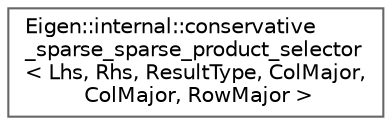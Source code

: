 digraph "Graphical Class Hierarchy"
{
 // LATEX_PDF_SIZE
  bgcolor="transparent";
  edge [fontname=Helvetica,fontsize=10,labelfontname=Helvetica,labelfontsize=10];
  node [fontname=Helvetica,fontsize=10,shape=box,height=0.2,width=0.4];
  rankdir="LR";
  Node0 [id="Node000000",label="Eigen::internal::conservative\l_sparse_sparse_product_selector\l\< Lhs, Rhs, ResultType, ColMajor,\l ColMajor, RowMajor \>",height=0.2,width=0.4,color="grey40", fillcolor="white", style="filled",URL="$structEigen_1_1internal_1_1conservative__sparse__sparse__product__selector_3_01Lhs_00_01Rhs_00_0a3cd037fe7a9178422ec01c57e8cb1de.html",tooltip=" "];
}
